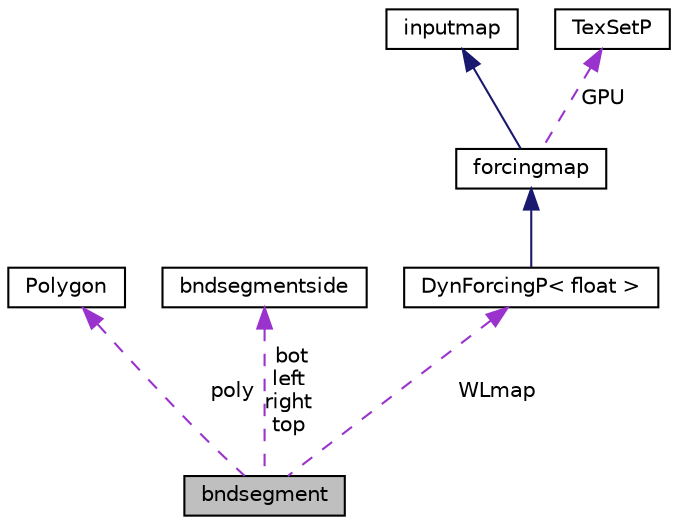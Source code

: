 digraph "bndsegment"
{
 // LATEX_PDF_SIZE
  bgcolor="transparent";
  edge [fontname="Helvetica",fontsize="10",labelfontname="Helvetica",labelfontsize="10"];
  node [fontname="Helvetica",fontsize="10",shape=record];
  Node1 [label="bndsegment",height=0.2,width=0.4,color="black", fillcolor="grey75", style="filled", fontcolor="black",tooltip=" "];
  Node2 -> Node1 [dir="back",color="darkorchid3",fontsize="10",style="dashed",label=" poly" ,fontname="Helvetica"];
  Node2 [label="Polygon",height=0.2,width=0.4,color="black",URL="$classPolygon.html",tooltip=" "];
  Node3 -> Node1 [dir="back",color="darkorchid3",fontsize="10",style="dashed",label=" bot\nleft\nright\ntop" ,fontname="Helvetica"];
  Node3 [label="bndsegmentside",height=0.2,width=0.4,color="black",URL="$classbndsegmentside.html",tooltip=" "];
  Node4 -> Node1 [dir="back",color="darkorchid3",fontsize="10",style="dashed",label=" WLmap" ,fontname="Helvetica"];
  Node4 [label="DynForcingP\< float \>",height=0.2,width=0.4,color="black",URL="$structDynForcingP.html",tooltip=" "];
  Node5 -> Node4 [dir="back",color="midnightblue",fontsize="10",style="solid",fontname="Helvetica"];
  Node5 [label="forcingmap",height=0.2,width=0.4,color="black",URL="$classforcingmap.html",tooltip=" "];
  Node6 -> Node5 [dir="back",color="midnightblue",fontsize="10",style="solid",fontname="Helvetica"];
  Node6 [label="inputmap",height=0.2,width=0.4,color="black",URL="$classinputmap.html",tooltip=" "];
  Node7 -> Node5 [dir="back",color="darkorchid3",fontsize="10",style="dashed",label=" GPU" ,fontname="Helvetica"];
  Node7 [label="TexSetP",height=0.2,width=0.4,color="black",URL="$structTexSetP.html",tooltip=" "];
}
